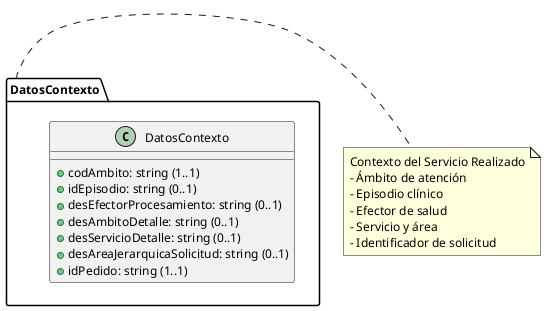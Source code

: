 @startuml DatosContexto
skinparam backgroundColor white
skinparam defaultFontName Arial
skinparam defaultFontSize 12

package "DatosContexto" {
  class DatosContexto {
    + codAmbito: string (1..1)
    + idEpisodio: string (0..1)
    + desEfectorProcesamiento: string (0..1)
    + desAmbitoDetalle: string (0..1)
    + desServicioDetalle: string (0..1)
    + desAreaJerarquicaSolicitud: string (0..1)
    + idPedido: string (1..1)
  }
}

note right of DatosContexto
  Contexto del Servicio Realizado
  - Ámbito de atención
  - Episodio clínico
  - Efector de salud
  - Servicio y área
  - Identificador de solicitud
end note

@enduml 